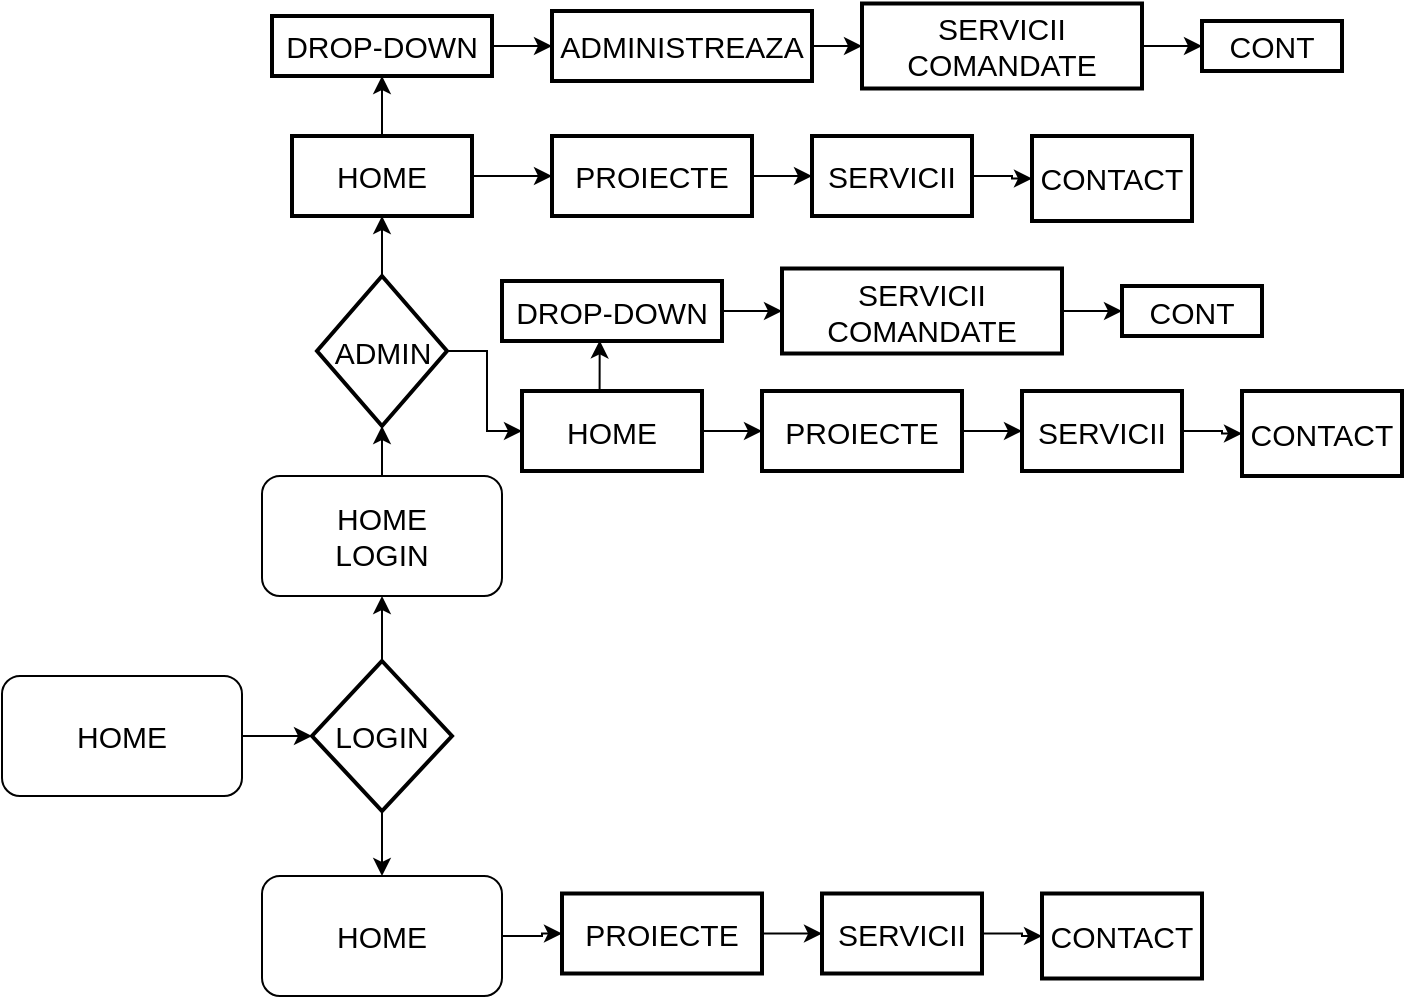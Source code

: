 <mxfile version="20.8.1" type="device"><diagram id="R0hTHAErA1oMqRPkb6eR" name="Page-1"><mxGraphModel dx="1050" dy="585" grid="1" gridSize="10" guides="1" tooltips="1" connect="1" arrows="1" fold="1" page="1" pageScale="1" pageWidth="850" pageHeight="1100" math="0" shadow="0"><root><mxCell id="0"/><mxCell id="1" parent="0"/><mxCell id="mHz4030j6bbuJx_rp7WR-16" style="edgeStyle=orthogonalEdgeStyle;rounded=0;orthogonalLoop=1;jettySize=auto;html=1;entryX=0;entryY=0.5;entryDx=0;entryDy=0;entryPerimeter=0;fontSize=15;" edge="1" parent="1" source="mHz4030j6bbuJx_rp7WR-1" target="mHz4030j6bbuJx_rp7WR-14"><mxGeometry relative="1" as="geometry"/></mxCell><mxCell id="mHz4030j6bbuJx_rp7WR-1" value="HOME" style="rounded=1;whiteSpace=wrap;html=1;fontSize=15;fontStyle=0" vertex="1" parent="1"><mxGeometry y="380" width="120" height="60" as="geometry"/></mxCell><mxCell id="mHz4030j6bbuJx_rp7WR-30" style="edgeStyle=orthogonalEdgeStyle;rounded=0;orthogonalLoop=1;jettySize=auto;html=1;entryX=0.5;entryY=1;entryDx=0;entryDy=0;entryPerimeter=0;fontSize=15;" edge="1" parent="1" source="mHz4030j6bbuJx_rp7WR-2" target="mHz4030j6bbuJx_rp7WR-19"><mxGeometry relative="1" as="geometry"/></mxCell><mxCell id="mHz4030j6bbuJx_rp7WR-2" value="HOME&lt;br&gt;LOGIN" style="whiteSpace=wrap;html=1;fontSize=15;rounded=1;fontStyle=0;" vertex="1" parent="1"><mxGeometry x="130" y="280" width="120" height="60" as="geometry"/></mxCell><mxCell id="mHz4030j6bbuJx_rp7WR-66" style="edgeStyle=orthogonalEdgeStyle;rounded=0;orthogonalLoop=1;jettySize=auto;html=1;entryX=0;entryY=0.5;entryDx=0;entryDy=0;fontSize=15;" edge="1" parent="1" source="mHz4030j6bbuJx_rp7WR-4" target="mHz4030j6bbuJx_rp7WR-62"><mxGeometry relative="1" as="geometry"/></mxCell><mxCell id="mHz4030j6bbuJx_rp7WR-4" value="HOME" style="whiteSpace=wrap;html=1;fontSize=15;rounded=1;fontStyle=0;" vertex="1" parent="1"><mxGeometry x="130" y="480" width="120" height="60" as="geometry"/></mxCell><mxCell id="mHz4030j6bbuJx_rp7WR-17" style="edgeStyle=orthogonalEdgeStyle;rounded=0;orthogonalLoop=1;jettySize=auto;html=1;entryX=0.5;entryY=1;entryDx=0;entryDy=0;fontSize=15;" edge="1" parent="1" source="mHz4030j6bbuJx_rp7WR-14" target="mHz4030j6bbuJx_rp7WR-2"><mxGeometry relative="1" as="geometry"/></mxCell><mxCell id="mHz4030j6bbuJx_rp7WR-18" style="edgeStyle=orthogonalEdgeStyle;rounded=0;orthogonalLoop=1;jettySize=auto;html=1;entryX=0.5;entryY=0;entryDx=0;entryDy=0;fontSize=15;" edge="1" parent="1" source="mHz4030j6bbuJx_rp7WR-14" target="mHz4030j6bbuJx_rp7WR-4"><mxGeometry relative="1" as="geometry"/></mxCell><mxCell id="mHz4030j6bbuJx_rp7WR-14" value="LOGIN" style="strokeWidth=2;html=1;shape=mxgraph.flowchart.decision;whiteSpace=wrap;fontSize=15;" vertex="1" parent="1"><mxGeometry x="155" y="372.5" width="70" height="75" as="geometry"/></mxCell><mxCell id="mHz4030j6bbuJx_rp7WR-22" value="" style="edgeStyle=orthogonalEdgeStyle;rounded=0;orthogonalLoop=1;jettySize=auto;html=1;fontSize=15;" edge="1" parent="1" source="mHz4030j6bbuJx_rp7WR-19" target="mHz4030j6bbuJx_rp7WR-21"><mxGeometry relative="1" as="geometry"/></mxCell><mxCell id="mHz4030j6bbuJx_rp7WR-46" style="edgeStyle=orthogonalEdgeStyle;rounded=0;orthogonalLoop=1;jettySize=auto;html=1;entryX=0;entryY=0.5;entryDx=0;entryDy=0;fontSize=15;" edge="1" parent="1" source="mHz4030j6bbuJx_rp7WR-19" target="mHz4030j6bbuJx_rp7WR-40"><mxGeometry relative="1" as="geometry"/></mxCell><mxCell id="mHz4030j6bbuJx_rp7WR-19" value="ADMIN" style="strokeWidth=2;html=1;shape=mxgraph.flowchart.decision;whiteSpace=wrap;fontSize=15;" vertex="1" parent="1"><mxGeometry x="157.5" y="180" width="65" height="75" as="geometry"/></mxCell><mxCell id="mHz4030j6bbuJx_rp7WR-24" value="" style="edgeStyle=orthogonalEdgeStyle;rounded=0;orthogonalLoop=1;jettySize=auto;html=1;fontSize=15;" edge="1" parent="1" source="mHz4030j6bbuJx_rp7WR-21" target="mHz4030j6bbuJx_rp7WR-23"><mxGeometry relative="1" as="geometry"/></mxCell><mxCell id="mHz4030j6bbuJx_rp7WR-32" value="" style="edgeStyle=orthogonalEdgeStyle;rounded=0;orthogonalLoop=1;jettySize=auto;html=1;fontSize=15;" edge="1" parent="1" source="mHz4030j6bbuJx_rp7WR-21" target="mHz4030j6bbuJx_rp7WR-31"><mxGeometry relative="1" as="geometry"/></mxCell><mxCell id="mHz4030j6bbuJx_rp7WR-21" value="HOME" style="whiteSpace=wrap;html=1;fontSize=15;strokeWidth=2;" vertex="1" parent="1"><mxGeometry x="145" y="110" width="90" height="40" as="geometry"/></mxCell><mxCell id="mHz4030j6bbuJx_rp7WR-26" value="" style="edgeStyle=orthogonalEdgeStyle;rounded=0;orthogonalLoop=1;jettySize=auto;html=1;fontSize=15;" edge="1" parent="1" source="mHz4030j6bbuJx_rp7WR-23" target="mHz4030j6bbuJx_rp7WR-25"><mxGeometry relative="1" as="geometry"/></mxCell><mxCell id="mHz4030j6bbuJx_rp7WR-23" value="PROIECTE" style="whiteSpace=wrap;html=1;fontSize=15;strokeWidth=2;" vertex="1" parent="1"><mxGeometry x="275" y="110" width="100" height="40" as="geometry"/></mxCell><mxCell id="mHz4030j6bbuJx_rp7WR-28" value="" style="edgeStyle=orthogonalEdgeStyle;rounded=0;orthogonalLoop=1;jettySize=auto;html=1;fontSize=15;" edge="1" parent="1" source="mHz4030j6bbuJx_rp7WR-25" target="mHz4030j6bbuJx_rp7WR-27"><mxGeometry relative="1" as="geometry"/></mxCell><mxCell id="mHz4030j6bbuJx_rp7WR-25" value="SERVICII" style="whiteSpace=wrap;html=1;fontSize=15;strokeWidth=2;" vertex="1" parent="1"><mxGeometry x="405" y="110" width="80" height="40" as="geometry"/></mxCell><mxCell id="mHz4030j6bbuJx_rp7WR-27" value="CONTACT" style="whiteSpace=wrap;html=1;fontSize=15;strokeWidth=2;" vertex="1" parent="1"><mxGeometry x="515" y="110" width="80" height="42.5" as="geometry"/></mxCell><mxCell id="mHz4030j6bbuJx_rp7WR-34" value="" style="edgeStyle=orthogonalEdgeStyle;rounded=0;orthogonalLoop=1;jettySize=auto;html=1;fontSize=15;" edge="1" parent="1" source="mHz4030j6bbuJx_rp7WR-31" target="mHz4030j6bbuJx_rp7WR-33"><mxGeometry relative="1" as="geometry"/></mxCell><mxCell id="mHz4030j6bbuJx_rp7WR-31" value="DROP-DOWN" style="whiteSpace=wrap;html=1;fontSize=15;strokeWidth=2;" vertex="1" parent="1"><mxGeometry x="135" y="50" width="110" height="30" as="geometry"/></mxCell><mxCell id="mHz4030j6bbuJx_rp7WR-36" value="" style="edgeStyle=orthogonalEdgeStyle;rounded=0;orthogonalLoop=1;jettySize=auto;html=1;fontSize=15;" edge="1" parent="1" source="mHz4030j6bbuJx_rp7WR-33" target="mHz4030j6bbuJx_rp7WR-35"><mxGeometry relative="1" as="geometry"/></mxCell><mxCell id="mHz4030j6bbuJx_rp7WR-33" value="ADMINISTREAZA" style="whiteSpace=wrap;html=1;fontSize=15;strokeWidth=2;" vertex="1" parent="1"><mxGeometry x="275" y="47.5" width="130" height="35" as="geometry"/></mxCell><mxCell id="mHz4030j6bbuJx_rp7WR-38" value="" style="edgeStyle=orthogonalEdgeStyle;rounded=0;orthogonalLoop=1;jettySize=auto;html=1;fontSize=15;" edge="1" parent="1" source="mHz4030j6bbuJx_rp7WR-35" target="mHz4030j6bbuJx_rp7WR-37"><mxGeometry relative="1" as="geometry"/></mxCell><mxCell id="mHz4030j6bbuJx_rp7WR-35" value="SERVICII COMANDATE" style="whiteSpace=wrap;html=1;fontSize=15;strokeWidth=2;" vertex="1" parent="1"><mxGeometry x="430" y="43.75" width="140" height="42.5" as="geometry"/></mxCell><mxCell id="mHz4030j6bbuJx_rp7WR-37" value="CONT" style="whiteSpace=wrap;html=1;fontSize=15;strokeWidth=2;" vertex="1" parent="1"><mxGeometry x="600" y="52.5" width="70" height="25" as="geometry"/></mxCell><mxCell id="mHz4030j6bbuJx_rp7WR-39" value="" style="edgeStyle=orthogonalEdgeStyle;rounded=0;orthogonalLoop=1;jettySize=auto;html=1;fontSize=15;" edge="1" parent="1" source="mHz4030j6bbuJx_rp7WR-40" target="mHz4030j6bbuJx_rp7WR-42"><mxGeometry relative="1" as="geometry"/></mxCell><mxCell id="mHz4030j6bbuJx_rp7WR-53" style="edgeStyle=orthogonalEdgeStyle;rounded=0;orthogonalLoop=1;jettySize=auto;html=1;exitX=0.5;exitY=0;exitDx=0;exitDy=0;entryX=0.444;entryY=0.99;entryDx=0;entryDy=0;entryPerimeter=0;fontSize=15;" edge="1" parent="1" source="mHz4030j6bbuJx_rp7WR-40" target="mHz4030j6bbuJx_rp7WR-48"><mxGeometry relative="1" as="geometry"/></mxCell><mxCell id="mHz4030j6bbuJx_rp7WR-40" value="HOME" style="whiteSpace=wrap;html=1;fontSize=15;strokeWidth=2;" vertex="1" parent="1"><mxGeometry x="260" y="237.5" width="90" height="40" as="geometry"/></mxCell><mxCell id="mHz4030j6bbuJx_rp7WR-41" value="" style="edgeStyle=orthogonalEdgeStyle;rounded=0;orthogonalLoop=1;jettySize=auto;html=1;fontSize=15;" edge="1" parent="1" source="mHz4030j6bbuJx_rp7WR-42" target="mHz4030j6bbuJx_rp7WR-44"><mxGeometry relative="1" as="geometry"/></mxCell><mxCell id="mHz4030j6bbuJx_rp7WR-42" value="PROIECTE" style="whiteSpace=wrap;html=1;fontSize=15;strokeWidth=2;" vertex="1" parent="1"><mxGeometry x="380" y="237.5" width="100" height="40" as="geometry"/></mxCell><mxCell id="mHz4030j6bbuJx_rp7WR-43" value="" style="edgeStyle=orthogonalEdgeStyle;rounded=0;orthogonalLoop=1;jettySize=auto;html=1;fontSize=15;" edge="1" parent="1" source="mHz4030j6bbuJx_rp7WR-44" target="mHz4030j6bbuJx_rp7WR-45"><mxGeometry relative="1" as="geometry"/></mxCell><mxCell id="mHz4030j6bbuJx_rp7WR-44" value="SERVICII" style="whiteSpace=wrap;html=1;fontSize=15;strokeWidth=2;" vertex="1" parent="1"><mxGeometry x="510" y="237.5" width="80" height="40" as="geometry"/></mxCell><mxCell id="mHz4030j6bbuJx_rp7WR-45" value="CONTACT" style="whiteSpace=wrap;html=1;fontSize=15;strokeWidth=2;" vertex="1" parent="1"><mxGeometry x="620" y="237.5" width="80" height="42.5" as="geometry"/></mxCell><mxCell id="mHz4030j6bbuJx_rp7WR-56" style="edgeStyle=orthogonalEdgeStyle;rounded=0;orthogonalLoop=1;jettySize=auto;html=1;entryX=0;entryY=0.5;entryDx=0;entryDy=0;fontSize=15;" edge="1" parent="1" source="mHz4030j6bbuJx_rp7WR-48" target="mHz4030j6bbuJx_rp7WR-55"><mxGeometry relative="1" as="geometry"/></mxCell><mxCell id="mHz4030j6bbuJx_rp7WR-48" value="DROP-DOWN" style="whiteSpace=wrap;html=1;fontSize=15;strokeWidth=2;" vertex="1" parent="1"><mxGeometry x="250" y="182.5" width="110" height="30" as="geometry"/></mxCell><mxCell id="mHz4030j6bbuJx_rp7WR-52" value="CONT" style="whiteSpace=wrap;html=1;fontSize=15;strokeWidth=2;" vertex="1" parent="1"><mxGeometry x="560" y="185" width="70" height="25" as="geometry"/></mxCell><mxCell id="mHz4030j6bbuJx_rp7WR-58" style="edgeStyle=orthogonalEdgeStyle;rounded=0;orthogonalLoop=1;jettySize=auto;html=1;entryX=0;entryY=0.5;entryDx=0;entryDy=0;fontSize=15;" edge="1" parent="1" source="mHz4030j6bbuJx_rp7WR-55" target="mHz4030j6bbuJx_rp7WR-52"><mxGeometry relative="1" as="geometry"/></mxCell><mxCell id="mHz4030j6bbuJx_rp7WR-55" value="SERVICII COMANDATE" style="whiteSpace=wrap;html=1;fontSize=15;strokeWidth=2;" vertex="1" parent="1"><mxGeometry x="390" y="176.25" width="140" height="42.5" as="geometry"/></mxCell><mxCell id="mHz4030j6bbuJx_rp7WR-61" value="" style="edgeStyle=orthogonalEdgeStyle;rounded=0;orthogonalLoop=1;jettySize=auto;html=1;fontSize=15;" edge="1" parent="1" source="mHz4030j6bbuJx_rp7WR-62" target="mHz4030j6bbuJx_rp7WR-64"><mxGeometry relative="1" as="geometry"/></mxCell><mxCell id="mHz4030j6bbuJx_rp7WR-62" value="PROIECTE" style="whiteSpace=wrap;html=1;fontSize=15;strokeWidth=2;" vertex="1" parent="1"><mxGeometry x="280" y="488.75" width="100" height="40" as="geometry"/></mxCell><mxCell id="mHz4030j6bbuJx_rp7WR-63" value="" style="edgeStyle=orthogonalEdgeStyle;rounded=0;orthogonalLoop=1;jettySize=auto;html=1;fontSize=15;" edge="1" parent="1" source="mHz4030j6bbuJx_rp7WR-64" target="mHz4030j6bbuJx_rp7WR-65"><mxGeometry relative="1" as="geometry"/></mxCell><mxCell id="mHz4030j6bbuJx_rp7WR-64" value="SERVICII" style="whiteSpace=wrap;html=1;fontSize=15;strokeWidth=2;" vertex="1" parent="1"><mxGeometry x="410" y="488.75" width="80" height="40" as="geometry"/></mxCell><mxCell id="mHz4030j6bbuJx_rp7WR-65" value="CONTACT" style="whiteSpace=wrap;html=1;fontSize=15;strokeWidth=2;" vertex="1" parent="1"><mxGeometry x="520" y="488.75" width="80" height="42.5" as="geometry"/></mxCell></root></mxGraphModel></diagram></mxfile>